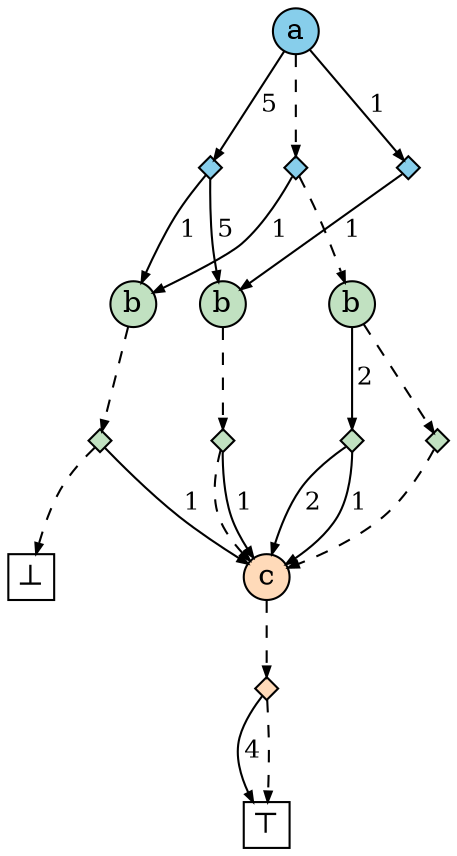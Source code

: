 
    digraph G {
       n119 [label="a", shape=circle, width=0.3, fixedsize=true, style=filled, fillcolor="skyblue"]
   n120 [label="", shape=diamond, width=0.15, height=0.15, style=filled, fillcolor="skyblue"]
   n119 -> n120 [arrowhead=normal, label=" 5 ", labelangle=-30, fontsize=12, arrowsize=0.5, color="#555", fontcolor="black"]
   n120 -> n121 [arrowhead=normal, label=" 5 ", labelangle=-30, fontsize=12, arrowsize=0.5, color="#555", fontcolor="black"]
   n121 [label="b", shape=circle, width=0.3, fixedsize=true, style=filled, fillcolor="#C1E1C1"]
   n122 [label="", shape=diamond, width=0.15, height=0.15, style=filled, fillcolor="#C1E1C1"]
   n121 -> n122 [arrowhead=normal, arrowsize=0.5, style=dashed, color="#555"]
   n122 -> n123 [arrowhead=normal, label=" 1 ", labelangle=-30, fontsize=12, arrowsize=0.5, color="#555", fontcolor="black"]
   n123 [label="c", shape=circle, width=0.3, fixedsize=true, style=filled, fillcolor="peachpuff"]
   n124 [label="", shape=diamond, width=0.15, height=0.15, style=filled, fillcolor="peachpuff"]
   n123 -> n124 [arrowhead=normal, arrowsize=0.5, style=dashed, color="#555"]
   n124 -> n125 [arrowhead=normal, label=" 4 ", labelangle=-30, fontsize=12, arrowsize=0.5, color="#555", fontcolor="black"]
   n125 [label="⊤", shape=box, width=0.3, height=0.3, fixedsize=true]
   n124 -> n125 [arrowhead=normal, arrowsize=0.5, style=dashed, color="#555"]
   n122 -> n123 [arrowhead=normal, arrowsize=0.5, style=dashed, color="#555"]
   n120 -> n126 [arrowhead=normal, label=" 1 ", labelangle=-30, fontsize=12, arrowsize=0.5, color="#555", fontcolor="black"]
   n126 [label="b", shape=circle, width=0.3, fixedsize=true, style=filled, fillcolor="#C1E1C1"]
   n127 [label="", shape=diamond, width=0.15, height=0.15, style=filled, fillcolor="#C1E1C1"]
   n126 -> n127 [arrowhead=normal, arrowsize=0.5, style=dashed, color="#555"]
   n127 -> n123 [arrowhead=normal, label=" 1 ", labelangle=-30, fontsize=12, arrowsize=0.5, color="#555", fontcolor="black"]
   n127 -> n128 [arrowhead=normal, arrowsize=0.5, style=dashed, color="#555"]
   n128 [label="⊥", shape=box, width=0.3, height=0.3, fixedsize=true]
   n129 [label="", shape=diamond, width=0.15, height=0.15, style=filled, fillcolor="skyblue"]
   n119 -> n129 [arrowhead=normal, label=" 1 ", labelangle=-30, fontsize=12, arrowsize=0.5, color="#555", fontcolor="black"]
   n129 -> n121 [arrowhead=normal, label=" 1 ", labelangle=-30, fontsize=12, arrowsize=0.5, color="#555", fontcolor="black"]
   n130 [label="", shape=diamond, width=0.15, height=0.15, style=filled, fillcolor="skyblue"]
   n119 -> n130 [arrowhead=normal, arrowsize=0.5, style=dashed, color="#555"]
   n130 -> n126 [arrowhead=normal, label=" 1 ", labelangle=-30, fontsize=12, arrowsize=0.5, color="#555", fontcolor="black"]
   n130 -> n131 [arrowhead=normal, arrowsize=0.5, style=dashed, color="#555"]
   n131 [label="b", shape=circle, width=0.3, fixedsize=true, style=filled, fillcolor="#C1E1C1"]
   n132 [label="", shape=diamond, width=0.15, height=0.15, style=filled, fillcolor="#C1E1C1"]
   n131 -> n132 [arrowhead=normal, label=" 2 ", labelangle=-30, fontsize=12, arrowsize=0.5, color="#555", fontcolor="black"]
   n132 -> n123 [arrowhead=normal, label=" 1 ", labelangle=-30, fontsize=12, arrowsize=0.5, color="#555", fontcolor="black"]
   n132 -> n123 [arrowhead=normal, label=" 2 ", labelangle=-30, fontsize=12, arrowsize=0.5, color="#555", fontcolor="black"]
   n133 [label="", shape=diamond, width=0.15, height=0.15, style=filled, fillcolor="#C1E1C1"]
   n131 -> n133 [arrowhead=normal, arrowsize=0.5, style=dashed, color="#555"]
   n133 -> n123 [arrowhead=normal, arrowsize=0.5, style=dashed, color="#555"]
   {rank=same; n124}
   {rank=same; n122; n127; n132; n133}
   {rank=same; n119}
   {rank=same; n120; n129; n130}
   {rank=same; n121; n126; n131}
   {rank=same; n123}

    }